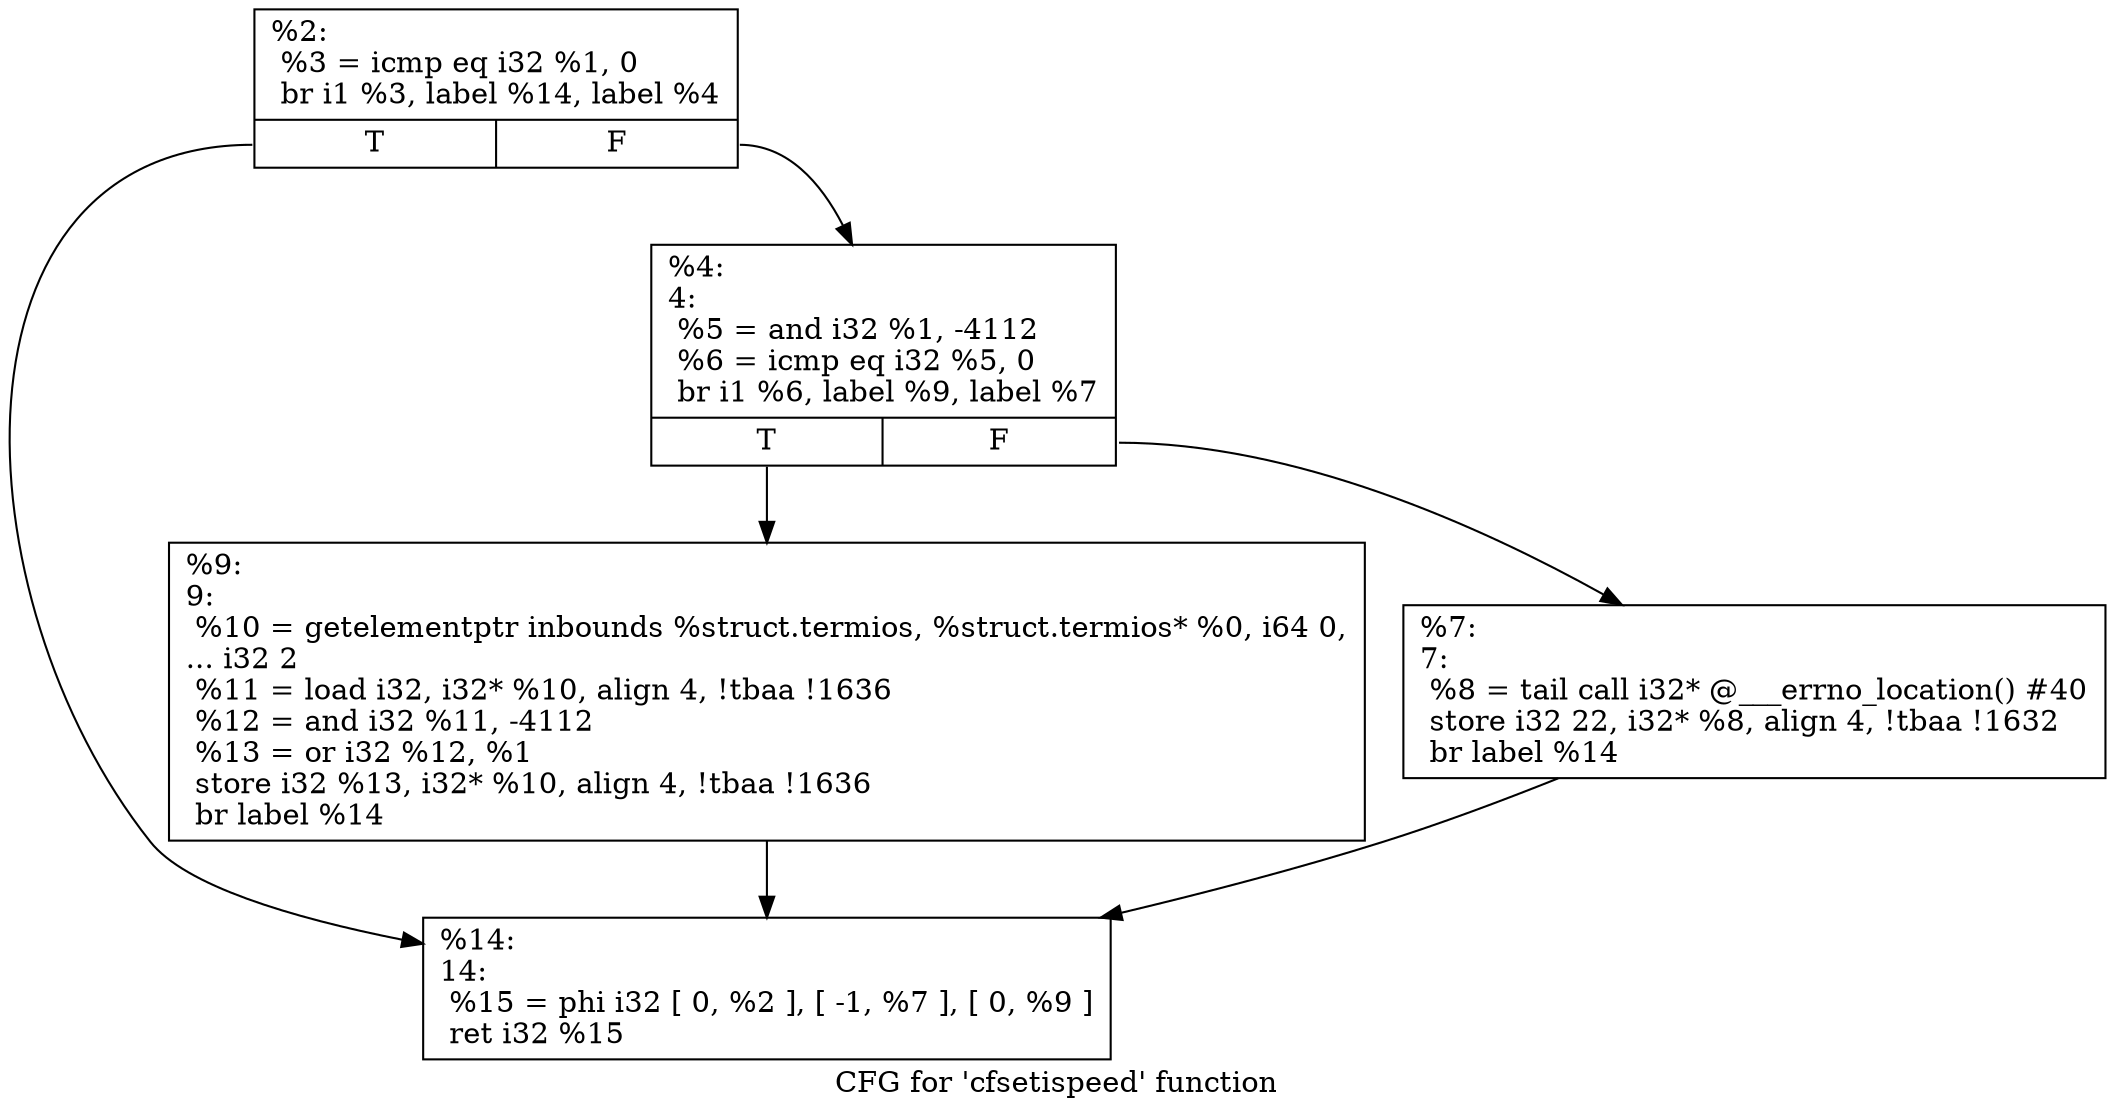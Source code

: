digraph "CFG for 'cfsetispeed' function" {
	label="CFG for 'cfsetispeed' function";

	Node0x1e78080 [shape=record,label="{%2:\l  %3 = icmp eq i32 %1, 0\l  br i1 %3, label %14, label %4\l|{<s0>T|<s1>F}}"];
	Node0x1e78080:s0 -> Node0x1e78220;
	Node0x1e78080:s1 -> Node0x1e78130;
	Node0x1e78130 [shape=record,label="{%4:\l4:                                                \l  %5 = and i32 %1, -4112\l  %6 = icmp eq i32 %5, 0\l  br i1 %6, label %9, label %7\l|{<s0>T|<s1>F}}"];
	Node0x1e78130:s0 -> Node0x1e781d0;
	Node0x1e78130:s1 -> Node0x1e78180;
	Node0x1e78180 [shape=record,label="{%7:\l7:                                                \l  %8 = tail call i32* @___errno_location() #40\l  store i32 22, i32* %8, align 4, !tbaa !1632\l  br label %14\l}"];
	Node0x1e78180 -> Node0x1e78220;
	Node0x1e781d0 [shape=record,label="{%9:\l9:                                                \l  %10 = getelementptr inbounds %struct.termios, %struct.termios* %0, i64 0,\l... i32 2\l  %11 = load i32, i32* %10, align 4, !tbaa !1636\l  %12 = and i32 %11, -4112\l  %13 = or i32 %12, %1\l  store i32 %13, i32* %10, align 4, !tbaa !1636\l  br label %14\l}"];
	Node0x1e781d0 -> Node0x1e78220;
	Node0x1e78220 [shape=record,label="{%14:\l14:                                               \l  %15 = phi i32 [ 0, %2 ], [ -1, %7 ], [ 0, %9 ]\l  ret i32 %15\l}"];
}
